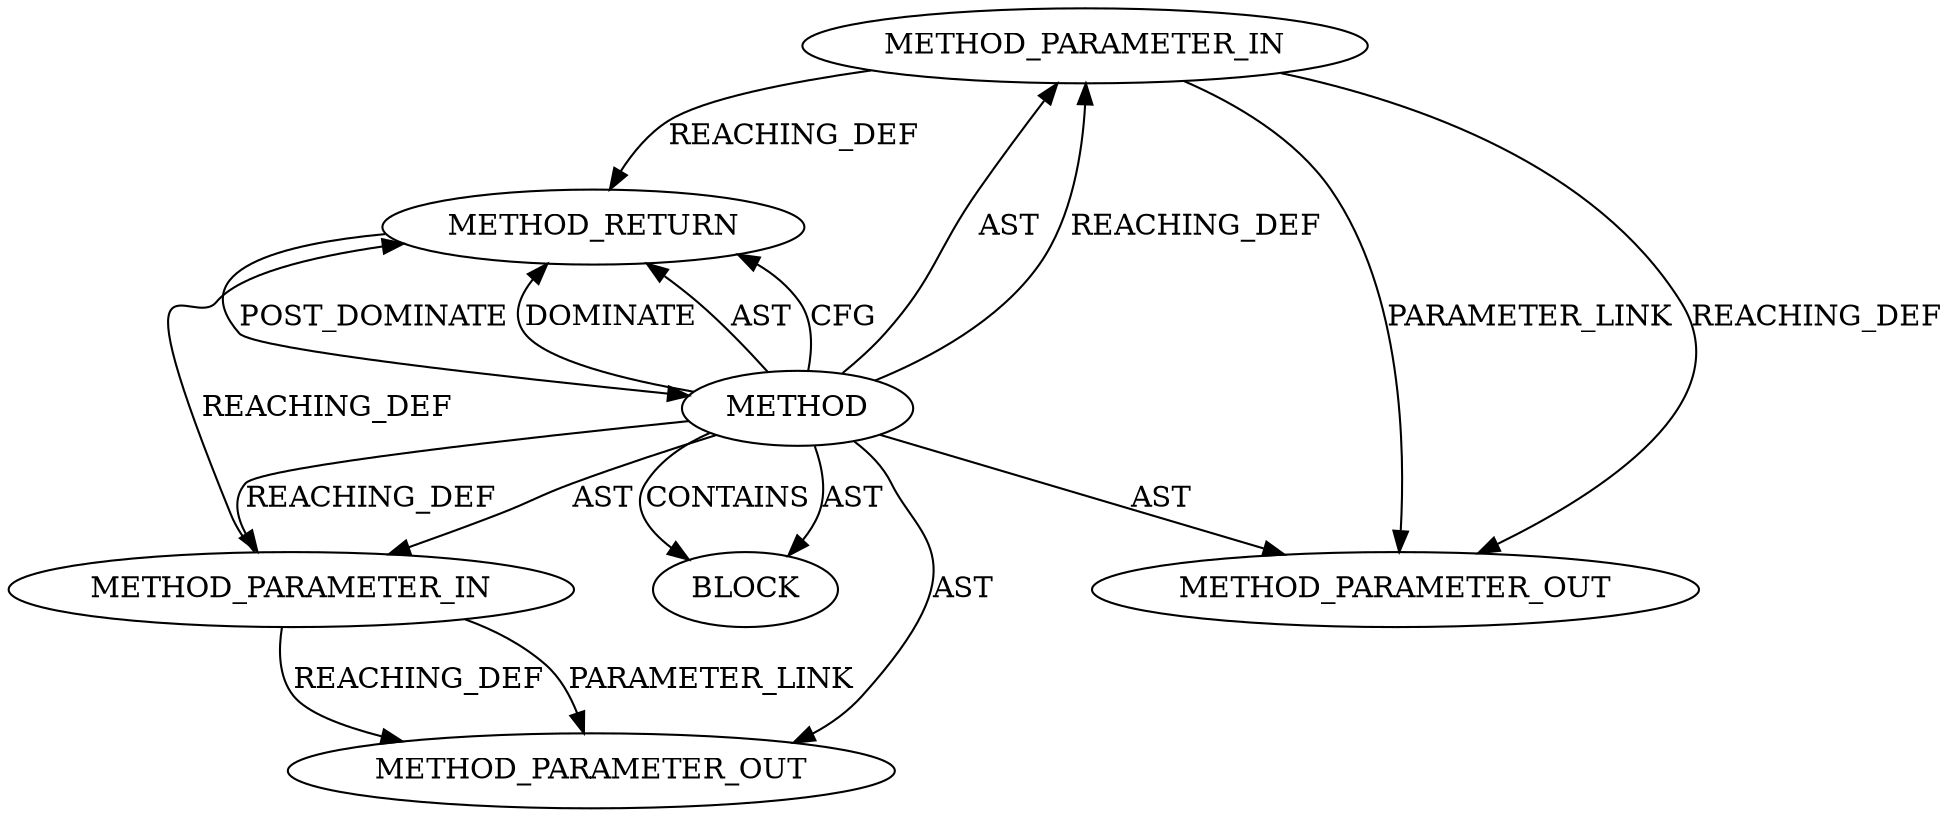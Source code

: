 digraph {
  12167 [label=METHOD_PARAMETER_IN ORDER=2 CODE="p2" IS_VARIADIC=false TYPE_FULL_NAME="ANY" EVALUATION_STRATEGY="BY_VALUE" INDEX=2 NAME="p2"]
  12168 [label=BLOCK ORDER=1 ARGUMENT_INDEX=1 CODE="<empty>" TYPE_FULL_NAME="ANY"]
  12166 [label=METHOD_PARAMETER_IN ORDER=1 CODE="p1" IS_VARIADIC=false TYPE_FULL_NAME="ANY" EVALUATION_STRATEGY="BY_VALUE" INDEX=1 NAME="p1"]
  13326 [label=METHOD_PARAMETER_OUT ORDER=1 CODE="p1" IS_VARIADIC=false TYPE_FULL_NAME="ANY" EVALUATION_STRATEGY="BY_VALUE" INDEX=1 NAME="p1"]
  12165 [label=METHOD AST_PARENT_TYPE="NAMESPACE_BLOCK" AST_PARENT_FULL_NAME="<global>" ORDER=0 CODE="<empty>" FULL_NAME="kvmalloc" IS_EXTERNAL=true FILENAME="<empty>" SIGNATURE="" NAME="kvmalloc"]
  12169 [label=METHOD_RETURN ORDER=2 CODE="RET" TYPE_FULL_NAME="ANY" EVALUATION_STRATEGY="BY_VALUE"]
  13327 [label=METHOD_PARAMETER_OUT ORDER=2 CODE="p2" IS_VARIADIC=false TYPE_FULL_NAME="ANY" EVALUATION_STRATEGY="BY_VALUE" INDEX=2 NAME="p2"]
  12166 -> 13326 [label=REACHING_DEF VARIABLE="p1"]
  12165 -> 12169 [label=DOMINATE ]
  12165 -> 12167 [label=AST ]
  12169 -> 12165 [label=POST_DOMINATE ]
  12165 -> 12166 [label=REACHING_DEF VARIABLE=""]
  12165 -> 12168 [label=AST ]
  12167 -> 13327 [label=PARAMETER_LINK ]
  12165 -> 12168 [label=CONTAINS ]
  12165 -> 13327 [label=AST ]
  12165 -> 13326 [label=AST ]
  12165 -> 12166 [label=AST ]
  12165 -> 12169 [label=AST ]
  12166 -> 13326 [label=PARAMETER_LINK ]
  12165 -> 12167 [label=REACHING_DEF VARIABLE=""]
  12166 -> 12169 [label=REACHING_DEF VARIABLE="p1"]
  12165 -> 12169 [label=CFG ]
  12167 -> 13327 [label=REACHING_DEF VARIABLE="p2"]
  12167 -> 12169 [label=REACHING_DEF VARIABLE="p2"]
}
